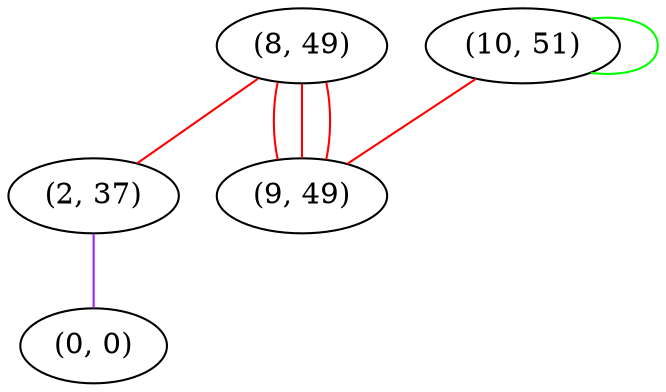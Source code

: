 graph "" {
"(8, 49)";
"(2, 37)";
"(0, 0)";
"(10, 51)";
"(9, 49)";
"(8, 49)" -- "(2, 37)"  [color=red, key=0, weight=1];
"(8, 49)" -- "(9, 49)"  [color=red, key=0, weight=1];
"(8, 49)" -- "(9, 49)"  [color=red, key=1, weight=1];
"(8, 49)" -- "(9, 49)"  [color=red, key=2, weight=1];
"(2, 37)" -- "(0, 0)"  [color=purple, key=0, weight=4];
"(10, 51)" -- "(10, 51)"  [color=green, key=0, weight=2];
"(10, 51)" -- "(9, 49)"  [color=red, key=0, weight=1];
}
